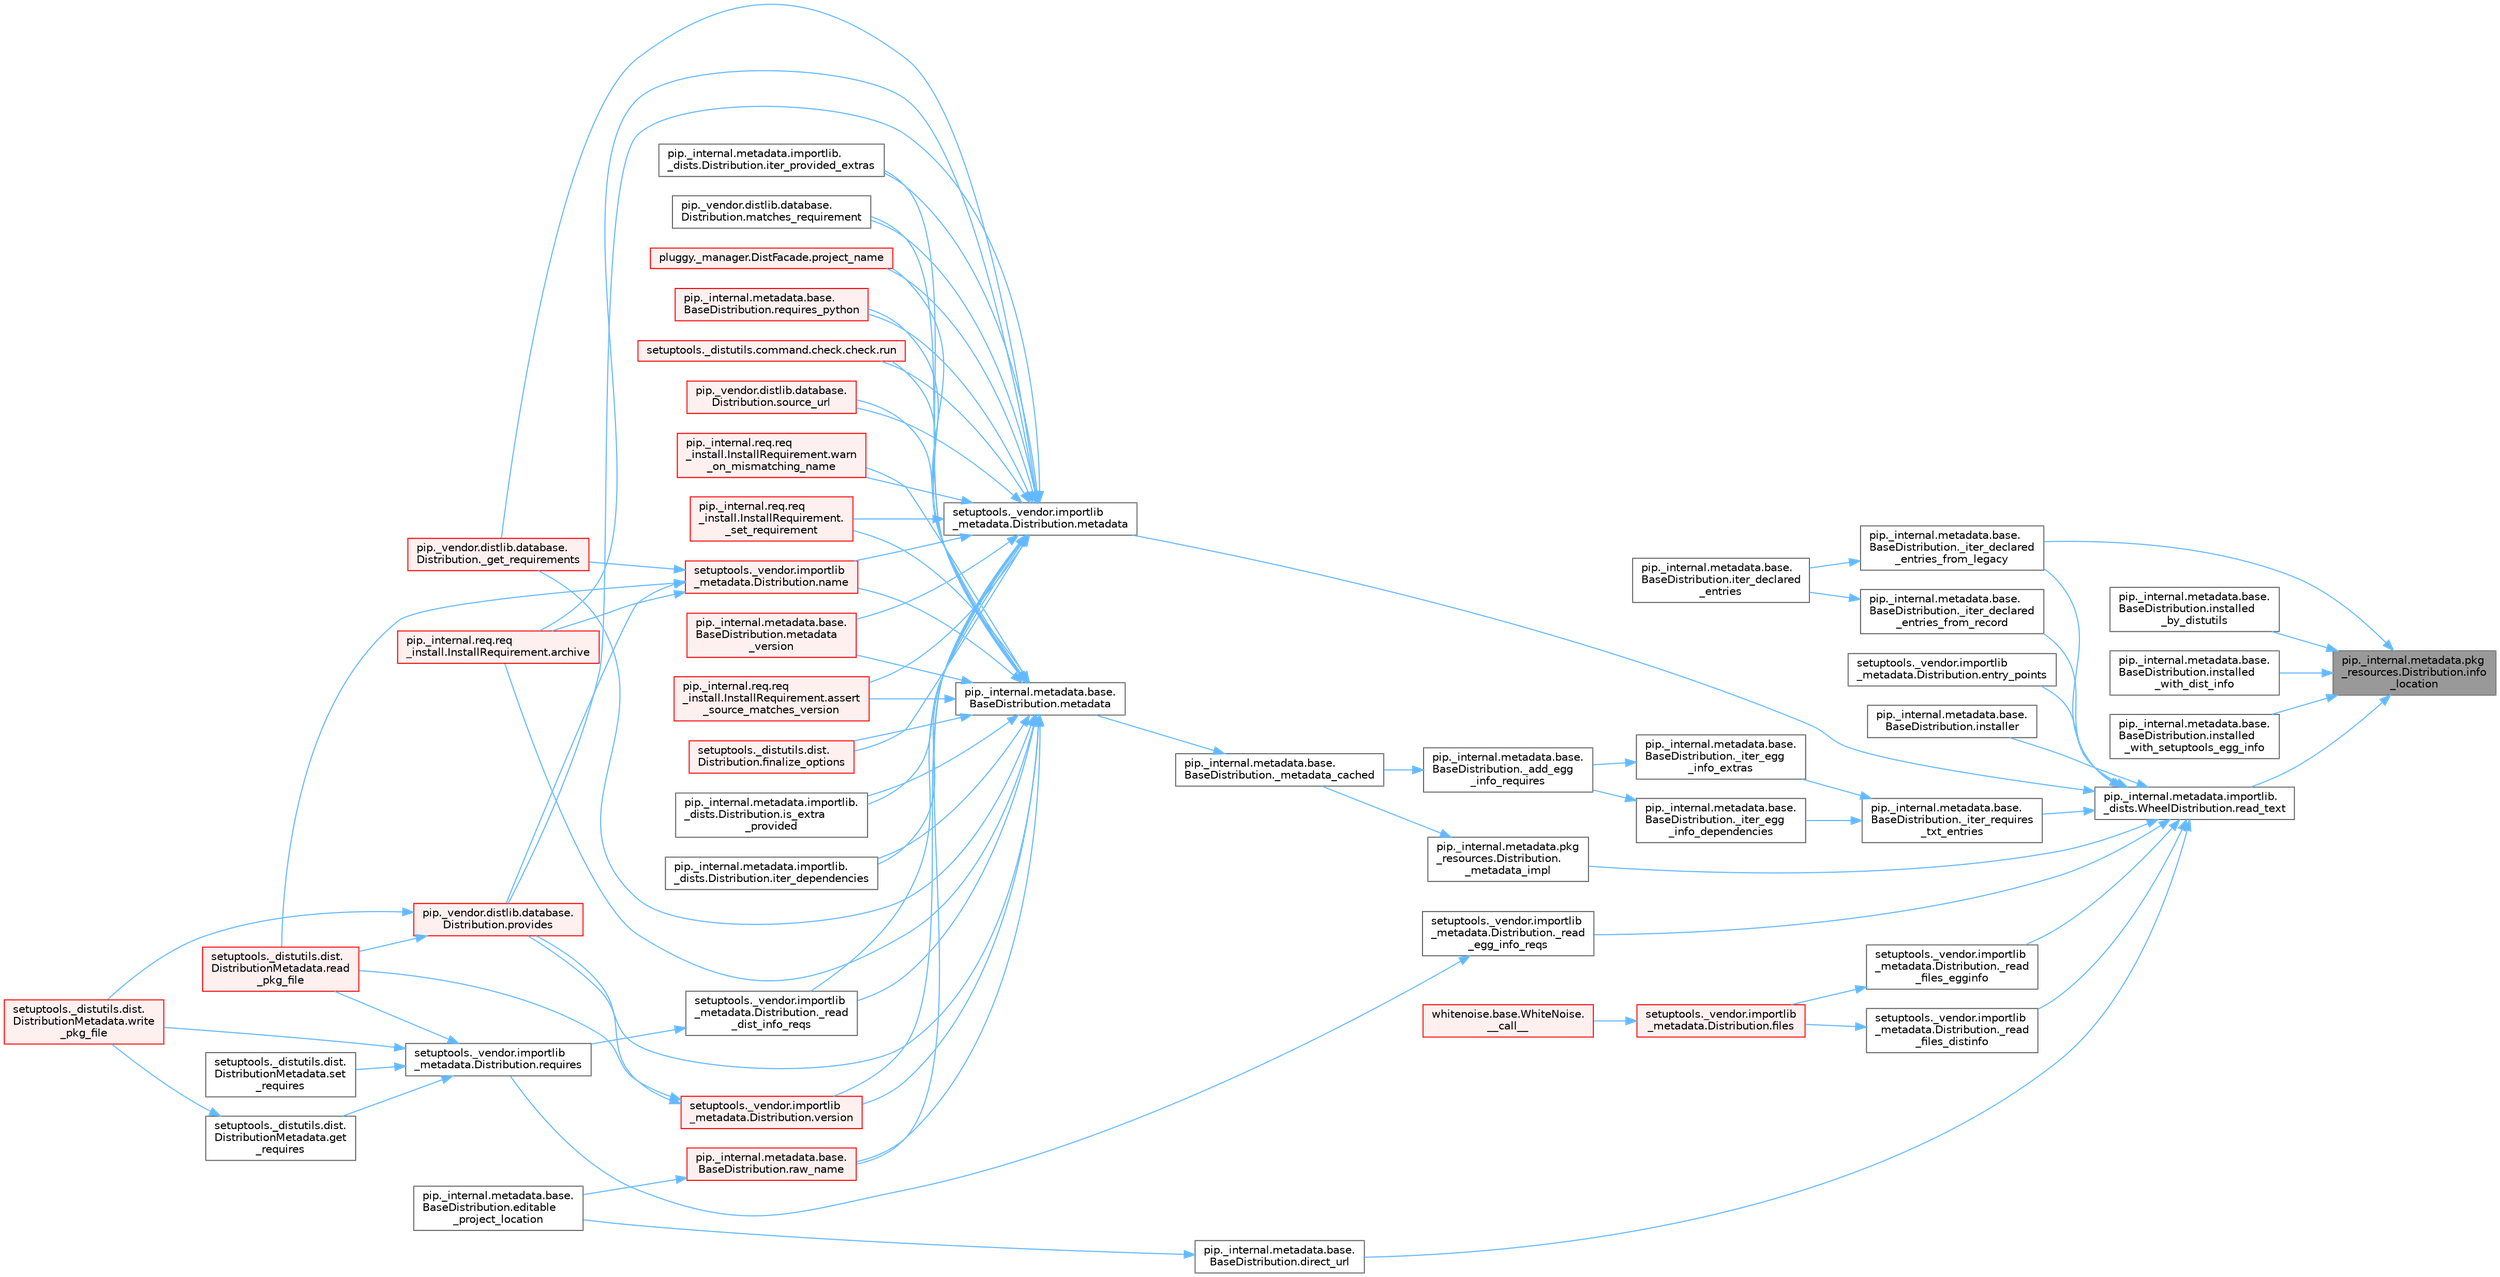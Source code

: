 digraph "pip._internal.metadata.pkg_resources.Distribution.info_location"
{
 // LATEX_PDF_SIZE
  bgcolor="transparent";
  edge [fontname=Helvetica,fontsize=10,labelfontname=Helvetica,labelfontsize=10];
  node [fontname=Helvetica,fontsize=10,shape=box,height=0.2,width=0.4];
  rankdir="RL";
  Node1 [id="Node000001",label="pip._internal.metadata.pkg\l_resources.Distribution.info\l_location",height=0.2,width=0.4,color="gray40", fillcolor="grey60", style="filled", fontcolor="black",tooltip=" "];
  Node1 -> Node2 [id="edge1_Node000001_Node000002",dir="back",color="steelblue1",style="solid",tooltip=" "];
  Node2 [id="Node000002",label="pip._internal.metadata.base.\lBaseDistribution._iter_declared\l_entries_from_legacy",height=0.2,width=0.4,color="grey40", fillcolor="white", style="filled",URL="$classpip_1_1__internal_1_1metadata_1_1base_1_1_base_distribution.html#afe1092a9a3492091a1532c8907ccd9e8",tooltip=" "];
  Node2 -> Node3 [id="edge2_Node000002_Node000003",dir="back",color="steelblue1",style="solid",tooltip=" "];
  Node3 [id="Node000003",label="pip._internal.metadata.base.\lBaseDistribution.iter_declared\l_entries",height=0.2,width=0.4,color="grey40", fillcolor="white", style="filled",URL="$classpip_1_1__internal_1_1metadata_1_1base_1_1_base_distribution.html#ad33966e99962529d5c28c9f24c0a4fbd",tooltip=" "];
  Node1 -> Node4 [id="edge3_Node000001_Node000004",dir="back",color="steelblue1",style="solid",tooltip=" "];
  Node4 [id="Node000004",label="pip._internal.metadata.base.\lBaseDistribution.installed\l_by_distutils",height=0.2,width=0.4,color="grey40", fillcolor="white", style="filled",URL="$classpip_1_1__internal_1_1metadata_1_1base_1_1_base_distribution.html#aaa615d03b373dc96ddeee2e9a44997ed",tooltip=" "];
  Node1 -> Node5 [id="edge4_Node000001_Node000005",dir="back",color="steelblue1",style="solid",tooltip=" "];
  Node5 [id="Node000005",label="pip._internal.metadata.base.\lBaseDistribution.installed\l_with_dist_info",height=0.2,width=0.4,color="grey40", fillcolor="white", style="filled",URL="$classpip_1_1__internal_1_1metadata_1_1base_1_1_base_distribution.html#aa92b0db5752a7eb57cd4abaf10649a35",tooltip=" "];
  Node1 -> Node6 [id="edge5_Node000001_Node000006",dir="back",color="steelblue1",style="solid",tooltip=" "];
  Node6 [id="Node000006",label="pip._internal.metadata.base.\lBaseDistribution.installed\l_with_setuptools_egg_info",height=0.2,width=0.4,color="grey40", fillcolor="white", style="filled",URL="$classpip_1_1__internal_1_1metadata_1_1base_1_1_base_distribution.html#abf813d61c95a62d0472e0daef5a7dce3",tooltip=" "];
  Node1 -> Node7 [id="edge6_Node000001_Node000007",dir="back",color="steelblue1",style="solid",tooltip=" "];
  Node7 [id="Node000007",label="pip._internal.metadata.importlib.\l_dists.WheelDistribution.read_text",height=0.2,width=0.4,color="grey40", fillcolor="white", style="filled",URL="$classpip_1_1__internal_1_1metadata_1_1importlib_1_1__dists_1_1_wheel_distribution.html#aa3193bac38c166aa24bce971bf339d08",tooltip=" "];
  Node7 -> Node2 [id="edge7_Node000007_Node000002",dir="back",color="steelblue1",style="solid",tooltip=" "];
  Node7 -> Node8 [id="edge8_Node000007_Node000008",dir="back",color="steelblue1",style="solid",tooltip=" "];
  Node8 [id="Node000008",label="pip._internal.metadata.base.\lBaseDistribution._iter_declared\l_entries_from_record",height=0.2,width=0.4,color="grey40", fillcolor="white", style="filled",URL="$classpip_1_1__internal_1_1metadata_1_1base_1_1_base_distribution.html#af8bddd34869792385f11247db796614c",tooltip=" "];
  Node8 -> Node3 [id="edge9_Node000008_Node000003",dir="back",color="steelblue1",style="solid",tooltip=" "];
  Node7 -> Node9 [id="edge10_Node000007_Node000009",dir="back",color="steelblue1",style="solid",tooltip=" "];
  Node9 [id="Node000009",label="pip._internal.metadata.base.\lBaseDistribution._iter_requires\l_txt_entries",height=0.2,width=0.4,color="grey40", fillcolor="white", style="filled",URL="$classpip_1_1__internal_1_1metadata_1_1base_1_1_base_distribution.html#a4ab931da7b4a3e0c22e0bae3f95af7e7",tooltip=" "];
  Node9 -> Node10 [id="edge11_Node000009_Node000010",dir="back",color="steelblue1",style="solid",tooltip=" "];
  Node10 [id="Node000010",label="pip._internal.metadata.base.\lBaseDistribution._iter_egg\l_info_dependencies",height=0.2,width=0.4,color="grey40", fillcolor="white", style="filled",URL="$classpip_1_1__internal_1_1metadata_1_1base_1_1_base_distribution.html#a9f32d31e5b61159777221f9d87e296c8",tooltip=" "];
  Node10 -> Node11 [id="edge12_Node000010_Node000011",dir="back",color="steelblue1",style="solid",tooltip=" "];
  Node11 [id="Node000011",label="pip._internal.metadata.base.\lBaseDistribution._add_egg\l_info_requires",height=0.2,width=0.4,color="grey40", fillcolor="white", style="filled",URL="$classpip_1_1__internal_1_1metadata_1_1base_1_1_base_distribution.html#aeb9894db2a91eedb5e651e5fe5607d50",tooltip=" "];
  Node11 -> Node12 [id="edge13_Node000011_Node000012",dir="back",color="steelblue1",style="solid",tooltip=" "];
  Node12 [id="Node000012",label="pip._internal.metadata.base.\lBaseDistribution._metadata_cached",height=0.2,width=0.4,color="grey40", fillcolor="white", style="filled",URL="$classpip_1_1__internal_1_1metadata_1_1base_1_1_base_distribution.html#a12683b16870a097bbe854e4ee3364f7f",tooltip=" "];
  Node12 -> Node13 [id="edge14_Node000012_Node000013",dir="back",color="steelblue1",style="solid",tooltip=" "];
  Node13 [id="Node000013",label="pip._internal.metadata.base.\lBaseDistribution.metadata",height=0.2,width=0.4,color="grey40", fillcolor="white", style="filled",URL="$classpip_1_1__internal_1_1metadata_1_1base_1_1_base_distribution.html#a665b55bcebd861e5959f53a7d2f1350f",tooltip=" "];
  Node13 -> Node14 [id="edge15_Node000013_Node000014",dir="back",color="steelblue1",style="solid",tooltip=" "];
  Node14 [id="Node000014",label="pip._vendor.distlib.database.\lDistribution._get_requirements",height=0.2,width=0.4,color="red", fillcolor="#FFF0F0", style="filled",URL="$classpip_1_1__vendor_1_1distlib_1_1database_1_1_distribution.html#a0366f5504f1b878068ba103c3f1e2bdf",tooltip=" "];
  Node13 -> Node969 [id="edge16_Node000013_Node000969",dir="back",color="steelblue1",style="solid",tooltip=" "];
  Node969 [id="Node000969",label="setuptools._vendor.importlib\l_metadata.Distribution._read\l_dist_info_reqs",height=0.2,width=0.4,color="grey40", fillcolor="white", style="filled",URL="$classsetuptools_1_1__vendor_1_1importlib__metadata_1_1_distribution.html#a52c9d55ae87f048965928ec1bfe237c7",tooltip=" "];
  Node969 -> Node812 [id="edge17_Node000969_Node000812",dir="back",color="steelblue1",style="solid",tooltip=" "];
  Node812 [id="Node000812",label="setuptools._vendor.importlib\l_metadata.Distribution.requires",height=0.2,width=0.4,color="grey40", fillcolor="white", style="filled",URL="$classsetuptools_1_1__vendor_1_1importlib__metadata_1_1_distribution.html#ac025c2f6e021e16581119b61de809a95",tooltip=" "];
  Node812 -> Node813 [id="edge18_Node000812_Node000813",dir="back",color="steelblue1",style="solid",tooltip=" "];
  Node813 [id="Node000813",label="setuptools._distutils.dist.\lDistributionMetadata.get\l_requires",height=0.2,width=0.4,color="grey40", fillcolor="white", style="filled",URL="$classsetuptools_1_1__distutils_1_1dist_1_1_distribution_metadata.html#a625768121dd821e2a54034d284359764",tooltip=" "];
  Node813 -> Node736 [id="edge19_Node000813_Node000736",dir="back",color="steelblue1",style="solid",tooltip=" "];
  Node736 [id="Node000736",label="setuptools._distutils.dist.\lDistributionMetadata.write\l_pkg_file",height=0.2,width=0.4,color="red", fillcolor="#FFF0F0", style="filled",URL="$classsetuptools_1_1__distutils_1_1dist_1_1_distribution_metadata.html#a2a55009e9d487a82234459fb242f4be0",tooltip=" "];
  Node812 -> Node814 [id="edge20_Node000812_Node000814",dir="back",color="steelblue1",style="solid",tooltip=" "];
  Node814 [id="Node000814",label="setuptools._distutils.dist.\lDistributionMetadata.read\l_pkg_file",height=0.2,width=0.4,color="red", fillcolor="#FFF0F0", style="filled",URL="$classsetuptools_1_1__distutils_1_1dist_1_1_distribution_metadata.html#a7efe01ce942992105bfa0866706a2f20",tooltip=" "];
  Node812 -> Node816 [id="edge21_Node000812_Node000816",dir="back",color="steelblue1",style="solid",tooltip=" "];
  Node816 [id="Node000816",label="setuptools._distutils.dist.\lDistributionMetadata.set\l_requires",height=0.2,width=0.4,color="grey40", fillcolor="white", style="filled",URL="$classsetuptools_1_1__distutils_1_1dist_1_1_distribution_metadata.html#a511058df7b2152d2230a358d4119a537",tooltip=" "];
  Node812 -> Node736 [id="edge22_Node000812_Node000736",dir="back",color="steelblue1",style="solid",tooltip=" "];
  Node13 -> Node970 [id="edge23_Node000013_Node000970",dir="back",color="steelblue1",style="solid",tooltip=" "];
  Node970 [id="Node000970",label="pip._internal.req.req\l_install.InstallRequirement.\l_set_requirement",height=0.2,width=0.4,color="red", fillcolor="#FFF0F0", style="filled",URL="$classpip_1_1__internal_1_1req_1_1req__install_1_1_install_requirement.html#a116c0d970e435f16d15928a6caf8aaf3",tooltip=" "];
  Node13 -> Node972 [id="edge24_Node000013_Node000972",dir="back",color="steelblue1",style="solid",tooltip=" "];
  Node972 [id="Node000972",label="pip._internal.req.req\l_install.InstallRequirement.archive",height=0.2,width=0.4,color="red", fillcolor="#FFF0F0", style="filled",URL="$classpip_1_1__internal_1_1req_1_1req__install_1_1_install_requirement.html#aef2764402e45a5e5555e22d5965f1350",tooltip=" "];
  Node13 -> Node1643 [id="edge25_Node000013_Node001643",dir="back",color="steelblue1",style="solid",tooltip=" "];
  Node1643 [id="Node001643",label="pip._internal.req.req\l_install.InstallRequirement.assert\l_source_matches_version",height=0.2,width=0.4,color="red", fillcolor="#FFF0F0", style="filled",URL="$classpip_1_1__internal_1_1req_1_1req__install_1_1_install_requirement.html#ab9a997e64cd50a33caf4722295a9cbf3",tooltip=" "];
  Node13 -> Node1644 [id="edge26_Node000013_Node001644",dir="back",color="steelblue1",style="solid",tooltip=" "];
  Node1644 [id="Node001644",label="setuptools._distutils.dist.\lDistribution.finalize_options",height=0.2,width=0.4,color="red", fillcolor="#FFF0F0", style="filled",URL="$classsetuptools_1_1__distutils_1_1dist_1_1_distribution.html#a907177e8ce492338e65227e2389f3f24",tooltip=" "];
  Node13 -> Node1645 [id="edge27_Node000013_Node001645",dir="back",color="steelblue1",style="solid",tooltip=" "];
  Node1645 [id="Node001645",label="pip._internal.metadata.importlib.\l_dists.Distribution.is_extra\l_provided",height=0.2,width=0.4,color="grey40", fillcolor="white", style="filled",URL="$classpip_1_1__internal_1_1metadata_1_1importlib_1_1__dists_1_1_distribution.html#ad175adf2a313d78887f07d63ed315713",tooltip=" "];
  Node13 -> Node1646 [id="edge28_Node000013_Node001646",dir="back",color="steelblue1",style="solid",tooltip=" "];
  Node1646 [id="Node001646",label="pip._internal.metadata.importlib.\l_dists.Distribution.iter_dependencies",height=0.2,width=0.4,color="grey40", fillcolor="white", style="filled",URL="$classpip_1_1__internal_1_1metadata_1_1importlib_1_1__dists_1_1_distribution.html#a10f0e8f6c05f4c2a3f1f205236e56ae6",tooltip=" "];
  Node13 -> Node1647 [id="edge29_Node000013_Node001647",dir="back",color="steelblue1",style="solid",tooltip=" "];
  Node1647 [id="Node001647",label="pip._internal.metadata.importlib.\l_dists.Distribution.iter_provided_extras",height=0.2,width=0.4,color="grey40", fillcolor="white", style="filled",URL="$classpip_1_1__internal_1_1metadata_1_1importlib_1_1__dists_1_1_distribution.html#a15fa99ddf602c815de8353cc5457d53e",tooltip=" "];
  Node13 -> Node1648 [id="edge30_Node000013_Node001648",dir="back",color="steelblue1",style="solid",tooltip=" "];
  Node1648 [id="Node001648",label="pip._vendor.distlib.database.\lDistribution.matches_requirement",height=0.2,width=0.4,color="grey40", fillcolor="white", style="filled",URL="$classpip_1_1__vendor_1_1distlib_1_1database_1_1_distribution.html#a5c454c24d6a128d42a86aa3ee9fc3bf7",tooltip=" "];
  Node13 -> Node1649 [id="edge31_Node000013_Node001649",dir="back",color="steelblue1",style="solid",tooltip=" "];
  Node1649 [id="Node001649",label="pip._internal.metadata.base.\lBaseDistribution.metadata\l_version",height=0.2,width=0.4,color="red", fillcolor="#FFF0F0", style="filled",URL="$classpip_1_1__internal_1_1metadata_1_1base_1_1_base_distribution.html#a231e3a1e8c609944f6122c32579a8230",tooltip=" "];
  Node13 -> Node1653 [id="edge32_Node000013_Node001653",dir="back",color="steelblue1",style="solid",tooltip=" "];
  Node1653 [id="Node001653",label="setuptools._vendor.importlib\l_metadata.Distribution.name",height=0.2,width=0.4,color="red", fillcolor="#FFF0F0", style="filled",URL="$classsetuptools_1_1__vendor_1_1importlib__metadata_1_1_distribution.html#a551b88da93b645681e12e5ed3d0019b4",tooltip=" "];
  Node1653 -> Node14 [id="edge33_Node001653_Node000014",dir="back",color="steelblue1",style="solid",tooltip=" "];
  Node1653 -> Node972 [id="edge34_Node001653_Node000972",dir="back",color="steelblue1",style="solid",tooltip=" "];
  Node1653 -> Node2267 [id="edge35_Node001653_Node002267",dir="back",color="steelblue1",style="solid",tooltip=" "];
  Node2267 [id="Node002267",label="pip._vendor.distlib.database.\lDistribution.provides",height=0.2,width=0.4,color="red", fillcolor="#FFF0F0", style="filled",URL="$classpip_1_1__vendor_1_1distlib_1_1database_1_1_distribution.html#a4de0a18091046a76d9f6e2c424a50f7a",tooltip=" "];
  Node2267 -> Node814 [id="edge36_Node002267_Node000814",dir="back",color="steelblue1",style="solid",tooltip=" "];
  Node2267 -> Node736 [id="edge37_Node002267_Node000736",dir="back",color="steelblue1",style="solid",tooltip=" "];
  Node1653 -> Node814 [id="edge38_Node001653_Node000814",dir="back",color="steelblue1",style="solid",tooltip=" "];
  Node13 -> Node2416 [id="edge39_Node000013_Node002416",dir="back",color="steelblue1",style="solid",tooltip=" "];
  Node2416 [id="Node002416",label="pluggy._manager.DistFacade.project_name",height=0.2,width=0.4,color="red", fillcolor="#FFF0F0", style="filled",URL="$classpluggy_1_1__manager_1_1_dist_facade.html#a0c6a7601612999d7e2f7045dc9b31993",tooltip=" "];
  Node13 -> Node2267 [id="edge40_Node000013_Node002267",dir="back",color="steelblue1",style="solid",tooltip=" "];
  Node13 -> Node2429 [id="edge41_Node000013_Node002429",dir="back",color="steelblue1",style="solid",tooltip=" "];
  Node2429 [id="Node002429",label="pip._internal.metadata.base.\lBaseDistribution.raw_name",height=0.2,width=0.4,color="red", fillcolor="#FFF0F0", style="filled",URL="$classpip_1_1__internal_1_1metadata_1_1base_1_1_base_distribution.html#a99e5dbebc5edb6f25ac7f45d435e2051",tooltip=" "];
  Node2429 -> Node965 [id="edge42_Node002429_Node000965",dir="back",color="steelblue1",style="solid",tooltip=" "];
  Node965 [id="Node000965",label="pip._internal.metadata.base.\lBaseDistribution.editable\l_project_location",height=0.2,width=0.4,color="grey40", fillcolor="white", style="filled",URL="$classpip_1_1__internal_1_1metadata_1_1base_1_1_base_distribution.html#a59297eb536a210ff36a71d4dda673749",tooltip=" "];
  Node13 -> Node2450 [id="edge43_Node000013_Node002450",dir="back",color="steelblue1",style="solid",tooltip=" "];
  Node2450 [id="Node002450",label="pip._internal.metadata.base.\lBaseDistribution.requires_python",height=0.2,width=0.4,color="red", fillcolor="#FFF0F0", style="filled",URL="$classpip_1_1__internal_1_1metadata_1_1base_1_1_base_distribution.html#ad334a17a1fb4732e5686a00af92d32be",tooltip=" "];
  Node13 -> Node1622 [id="edge44_Node000013_Node001622",dir="back",color="steelblue1",style="solid",tooltip=" "];
  Node1622 [id="Node001622",label="setuptools._distutils.command.check.check.run",height=0.2,width=0.4,color="red", fillcolor="#FFF0F0", style="filled",URL="$classsetuptools_1_1__distutils_1_1command_1_1check_1_1check.html#a1ce0d2e58cedbd704c27a4fb830571d2",tooltip=" "];
  Node13 -> Node2452 [id="edge45_Node000013_Node002452",dir="back",color="steelblue1",style="solid",tooltip=" "];
  Node2452 [id="Node002452",label="pip._vendor.distlib.database.\lDistribution.source_url",height=0.2,width=0.4,color="red", fillcolor="#FFF0F0", style="filled",URL="$classpip_1_1__vendor_1_1distlib_1_1database_1_1_distribution.html#abba9335a26f150b4c845c9c8a474879c",tooltip=" "];
  Node13 -> Node2453 [id="edge46_Node000013_Node002453",dir="back",color="steelblue1",style="solid",tooltip=" "];
  Node2453 [id="Node002453",label="setuptools._vendor.importlib\l_metadata.Distribution.version",height=0.2,width=0.4,color="red", fillcolor="#FFF0F0", style="filled",URL="$classsetuptools_1_1__vendor_1_1importlib__metadata_1_1_distribution.html#a7c335c158718e634680c2c3ca271962e",tooltip=" "];
  Node2453 -> Node2267 [id="edge47_Node002453_Node002267",dir="back",color="steelblue1",style="solid",tooltip=" "];
  Node2453 -> Node814 [id="edge48_Node002453_Node000814",dir="back",color="steelblue1",style="solid",tooltip=" "];
  Node13 -> Node2567 [id="edge49_Node000013_Node002567",dir="back",color="steelblue1",style="solid",tooltip=" "];
  Node2567 [id="Node002567",label="pip._internal.req.req\l_install.InstallRequirement.warn\l_on_mismatching_name",height=0.2,width=0.4,color="red", fillcolor="#FFF0F0", style="filled",URL="$classpip_1_1__internal_1_1req_1_1req__install_1_1_install_requirement.html#a01d1156c435f26a28b01b741bce7ef08",tooltip=" "];
  Node9 -> Node3182 [id="edge50_Node000009_Node003182",dir="back",color="steelblue1",style="solid",tooltip=" "];
  Node3182 [id="Node003182",label="pip._internal.metadata.base.\lBaseDistribution._iter_egg\l_info_extras",height=0.2,width=0.4,color="grey40", fillcolor="white", style="filled",URL="$classpip_1_1__internal_1_1metadata_1_1base_1_1_base_distribution.html#a27b7f678c0092f845d007f6237123895",tooltip=" "];
  Node3182 -> Node11 [id="edge51_Node003182_Node000011",dir="back",color="steelblue1",style="solid",tooltip=" "];
  Node7 -> Node810 [id="edge52_Node000007_Node000810",dir="back",color="steelblue1",style="solid",tooltip=" "];
  Node810 [id="Node000810",label="pip._internal.metadata.pkg\l_resources.Distribution.\l_metadata_impl",height=0.2,width=0.4,color="grey40", fillcolor="white", style="filled",URL="$classpip_1_1__internal_1_1metadata_1_1pkg__resources_1_1_distribution.html#a7d4ae76260de7d1936446c407277ad5b",tooltip=" "];
  Node810 -> Node12 [id="edge53_Node000810_Node000012",dir="back",color="steelblue1",style="solid",tooltip=" "];
  Node7 -> Node811 [id="edge54_Node000007_Node000811",dir="back",color="steelblue1",style="solid",tooltip=" "];
  Node811 [id="Node000811",label="setuptools._vendor.importlib\l_metadata.Distribution._read\l_egg_info_reqs",height=0.2,width=0.4,color="grey40", fillcolor="white", style="filled",URL="$classsetuptools_1_1__vendor_1_1importlib__metadata_1_1_distribution.html#a48880f3c573fba822e14f87cf55ae6a4",tooltip=" "];
  Node811 -> Node812 [id="edge55_Node000811_Node000812",dir="back",color="steelblue1",style="solid",tooltip=" "];
  Node7 -> Node817 [id="edge56_Node000007_Node000817",dir="back",color="steelblue1",style="solid",tooltip=" "];
  Node817 [id="Node000817",label="setuptools._vendor.importlib\l_metadata.Distribution._read\l_files_distinfo",height=0.2,width=0.4,color="grey40", fillcolor="white", style="filled",URL="$classsetuptools_1_1__vendor_1_1importlib__metadata_1_1_distribution.html#a628110e2d7d92ea6b3593261b810ca15",tooltip=" "];
  Node817 -> Node818 [id="edge57_Node000817_Node000818",dir="back",color="steelblue1",style="solid",tooltip=" "];
  Node818 [id="Node000818",label="setuptools._vendor.importlib\l_metadata.Distribution.files",height=0.2,width=0.4,color="red", fillcolor="#FFF0F0", style="filled",URL="$classsetuptools_1_1__vendor_1_1importlib__metadata_1_1_distribution.html#a4600c19bb68ff3c899dbcf38a2eaf98c",tooltip=" "];
  Node818 -> Node819 [id="edge58_Node000818_Node000819",dir="back",color="steelblue1",style="solid",tooltip=" "];
  Node819 [id="Node000819",label="whitenoise.base.WhiteNoise.\l__call__",height=0.2,width=0.4,color="red", fillcolor="#FFF0F0", style="filled",URL="$classwhitenoise_1_1base_1_1_white_noise.html#ab69ed09639e4ade9a92277a9b899da68",tooltip=" "];
  Node7 -> Node963 [id="edge59_Node000007_Node000963",dir="back",color="steelblue1",style="solid",tooltip=" "];
  Node963 [id="Node000963",label="setuptools._vendor.importlib\l_metadata.Distribution._read\l_files_egginfo",height=0.2,width=0.4,color="grey40", fillcolor="white", style="filled",URL="$classsetuptools_1_1__vendor_1_1importlib__metadata_1_1_distribution.html#a1f141ac67b8d6aa5021ba6f2cc832342",tooltip=" "];
  Node963 -> Node818 [id="edge60_Node000963_Node000818",dir="back",color="steelblue1",style="solid",tooltip=" "];
  Node7 -> Node964 [id="edge61_Node000007_Node000964",dir="back",color="steelblue1",style="solid",tooltip=" "];
  Node964 [id="Node000964",label="pip._internal.metadata.base.\lBaseDistribution.direct_url",height=0.2,width=0.4,color="grey40", fillcolor="white", style="filled",URL="$classpip_1_1__internal_1_1metadata_1_1base_1_1_base_distribution.html#a0580eb0ef6036f9d32d2f299633396ac",tooltip=" "];
  Node964 -> Node965 [id="edge62_Node000964_Node000965",dir="back",color="steelblue1",style="solid",tooltip=" "];
  Node7 -> Node966 [id="edge63_Node000007_Node000966",dir="back",color="steelblue1",style="solid",tooltip=" "];
  Node966 [id="Node000966",label="setuptools._vendor.importlib\l_metadata.Distribution.entry_points",height=0.2,width=0.4,color="grey40", fillcolor="white", style="filled",URL="$classsetuptools_1_1__vendor_1_1importlib__metadata_1_1_distribution.html#a705351815cfd62d5c1190a976e20ce4d",tooltip=" "];
  Node7 -> Node967 [id="edge64_Node000007_Node000967",dir="back",color="steelblue1",style="solid",tooltip=" "];
  Node967 [id="Node000967",label="pip._internal.metadata.base.\lBaseDistribution.installer",height=0.2,width=0.4,color="grey40", fillcolor="white", style="filled",URL="$classpip_1_1__internal_1_1metadata_1_1base_1_1_base_distribution.html#a06b714ef52e04d77efb85f7d3a535fa0",tooltip=" "];
  Node7 -> Node968 [id="edge65_Node000007_Node000968",dir="back",color="steelblue1",style="solid",tooltip=" "];
  Node968 [id="Node000968",label="setuptools._vendor.importlib\l_metadata.Distribution.metadata",height=0.2,width=0.4,color="grey40", fillcolor="white", style="filled",URL="$classsetuptools_1_1__vendor_1_1importlib__metadata_1_1_distribution.html#afe56c9fb55cf594cb94d0ebe52c32fad",tooltip=" "];
  Node968 -> Node14 [id="edge66_Node000968_Node000014",dir="back",color="steelblue1",style="solid",tooltip=" "];
  Node968 -> Node969 [id="edge67_Node000968_Node000969",dir="back",color="steelblue1",style="solid",tooltip=" "];
  Node968 -> Node970 [id="edge68_Node000968_Node000970",dir="back",color="steelblue1",style="solid",tooltip=" "];
  Node968 -> Node972 [id="edge69_Node000968_Node000972",dir="back",color="steelblue1",style="solid",tooltip=" "];
  Node968 -> Node1643 [id="edge70_Node000968_Node001643",dir="back",color="steelblue1",style="solid",tooltip=" "];
  Node968 -> Node1644 [id="edge71_Node000968_Node001644",dir="back",color="steelblue1",style="solid",tooltip=" "];
  Node968 -> Node1645 [id="edge72_Node000968_Node001645",dir="back",color="steelblue1",style="solid",tooltip=" "];
  Node968 -> Node1646 [id="edge73_Node000968_Node001646",dir="back",color="steelblue1",style="solid",tooltip=" "];
  Node968 -> Node1647 [id="edge74_Node000968_Node001647",dir="back",color="steelblue1",style="solid",tooltip=" "];
  Node968 -> Node1648 [id="edge75_Node000968_Node001648",dir="back",color="steelblue1",style="solid",tooltip=" "];
  Node968 -> Node1649 [id="edge76_Node000968_Node001649",dir="back",color="steelblue1",style="solid",tooltip=" "];
  Node968 -> Node1653 [id="edge77_Node000968_Node001653",dir="back",color="steelblue1",style="solid",tooltip=" "];
  Node968 -> Node2416 [id="edge78_Node000968_Node002416",dir="back",color="steelblue1",style="solid",tooltip=" "];
  Node968 -> Node2267 [id="edge79_Node000968_Node002267",dir="back",color="steelblue1",style="solid",tooltip=" "];
  Node968 -> Node2429 [id="edge80_Node000968_Node002429",dir="back",color="steelblue1",style="solid",tooltip=" "];
  Node968 -> Node2450 [id="edge81_Node000968_Node002450",dir="back",color="steelblue1",style="solid",tooltip=" "];
  Node968 -> Node1622 [id="edge82_Node000968_Node001622",dir="back",color="steelblue1",style="solid",tooltip=" "];
  Node968 -> Node2452 [id="edge83_Node000968_Node002452",dir="back",color="steelblue1",style="solid",tooltip=" "];
  Node968 -> Node2453 [id="edge84_Node000968_Node002453",dir="back",color="steelblue1",style="solid",tooltip=" "];
  Node968 -> Node2567 [id="edge85_Node000968_Node002567",dir="back",color="steelblue1",style="solid",tooltip=" "];
}
